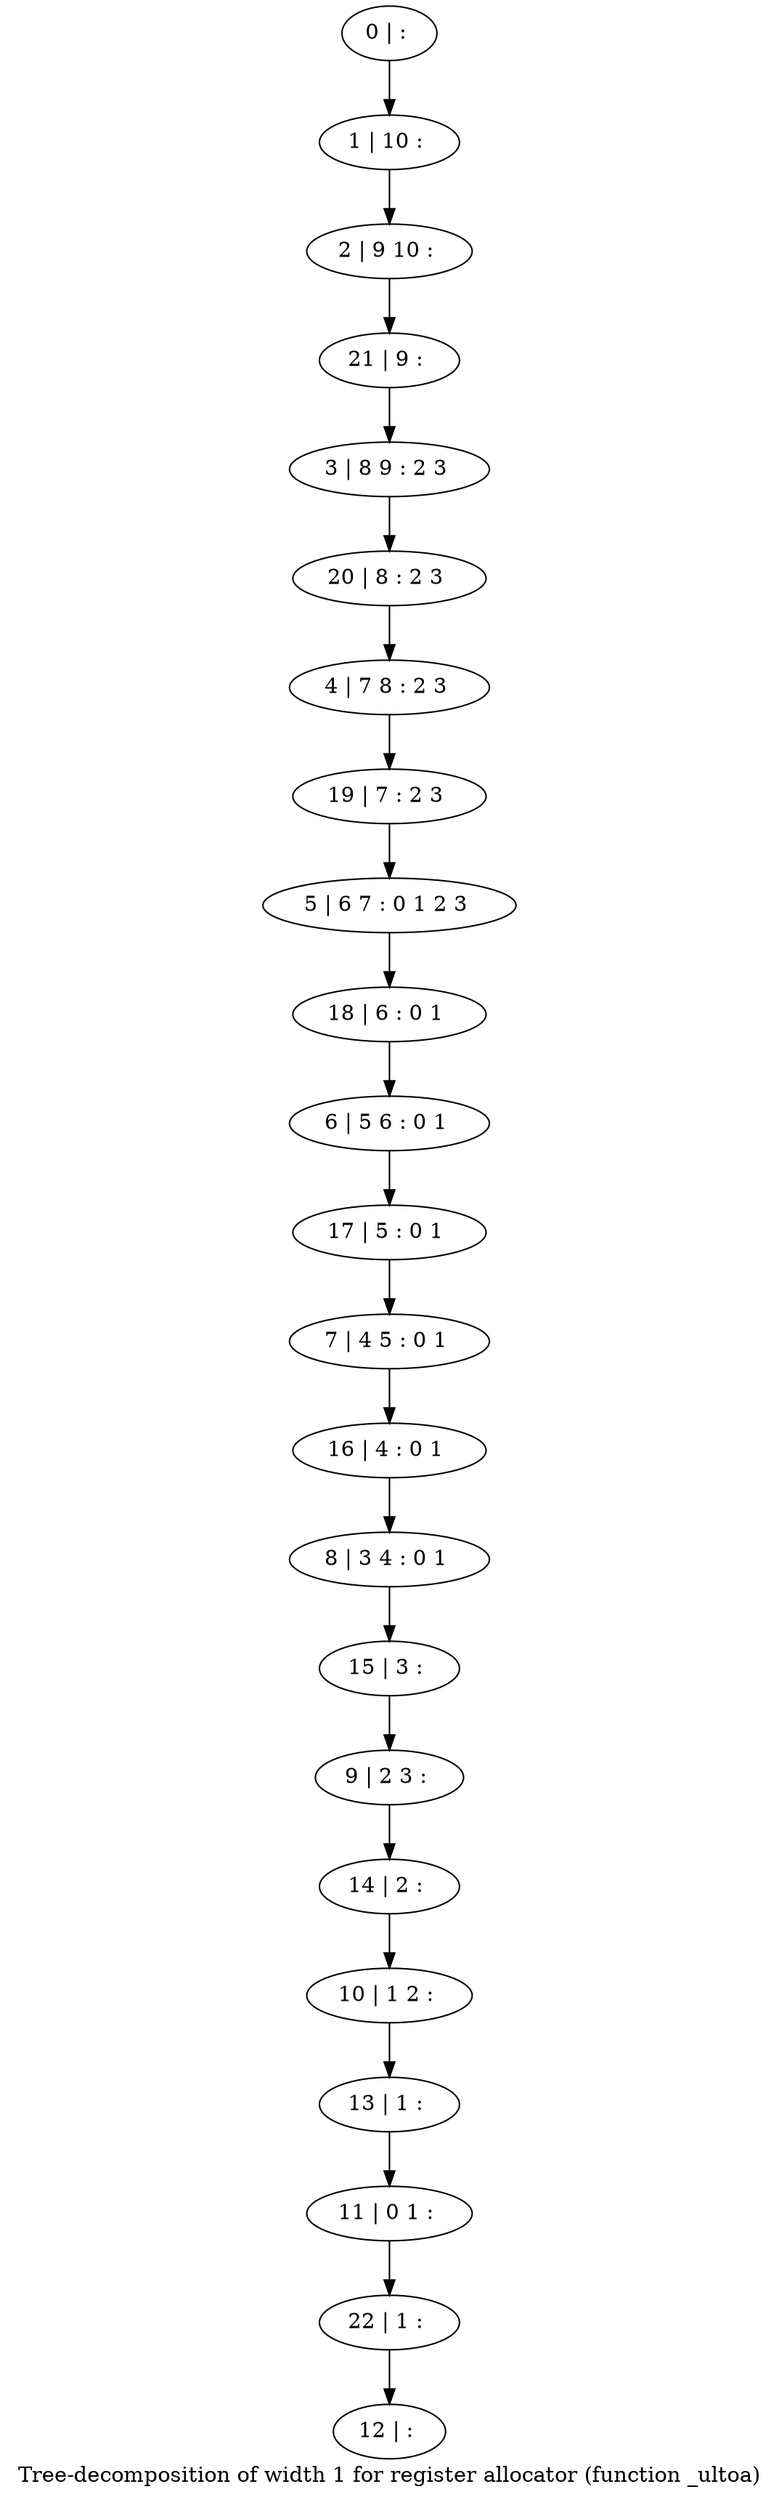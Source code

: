 digraph G {
graph [label="Tree-decomposition of width 1 for register allocator (function _ultoa)"]
0[label="0 | : "];
1[label="1 | 10 : "];
2[label="2 | 9 10 : "];
3[label="3 | 8 9 : 2 3 "];
4[label="4 | 7 8 : 2 3 "];
5[label="5 | 6 7 : 0 1 2 3 "];
6[label="6 | 5 6 : 0 1 "];
7[label="7 | 4 5 : 0 1 "];
8[label="8 | 3 4 : 0 1 "];
9[label="9 | 2 3 : "];
10[label="10 | 1 2 : "];
11[label="11 | 0 1 : "];
12[label="12 | : "];
13[label="13 | 1 : "];
14[label="14 | 2 : "];
15[label="15 | 3 : "];
16[label="16 | 4 : 0 1 "];
17[label="17 | 5 : 0 1 "];
18[label="18 | 6 : 0 1 "];
19[label="19 | 7 : 2 3 "];
20[label="20 | 8 : 2 3 "];
21[label="21 | 9 : "];
22[label="22 | 1 : "];
0->1 ;
1->2 ;
13->11 ;
10->13 ;
14->10 ;
9->14 ;
15->9 ;
8->15 ;
16->8 ;
7->16 ;
17->7 ;
6->17 ;
18->6 ;
5->18 ;
19->5 ;
4->19 ;
20->4 ;
3->20 ;
21->3 ;
2->21 ;
22->12 ;
11->22 ;
}
